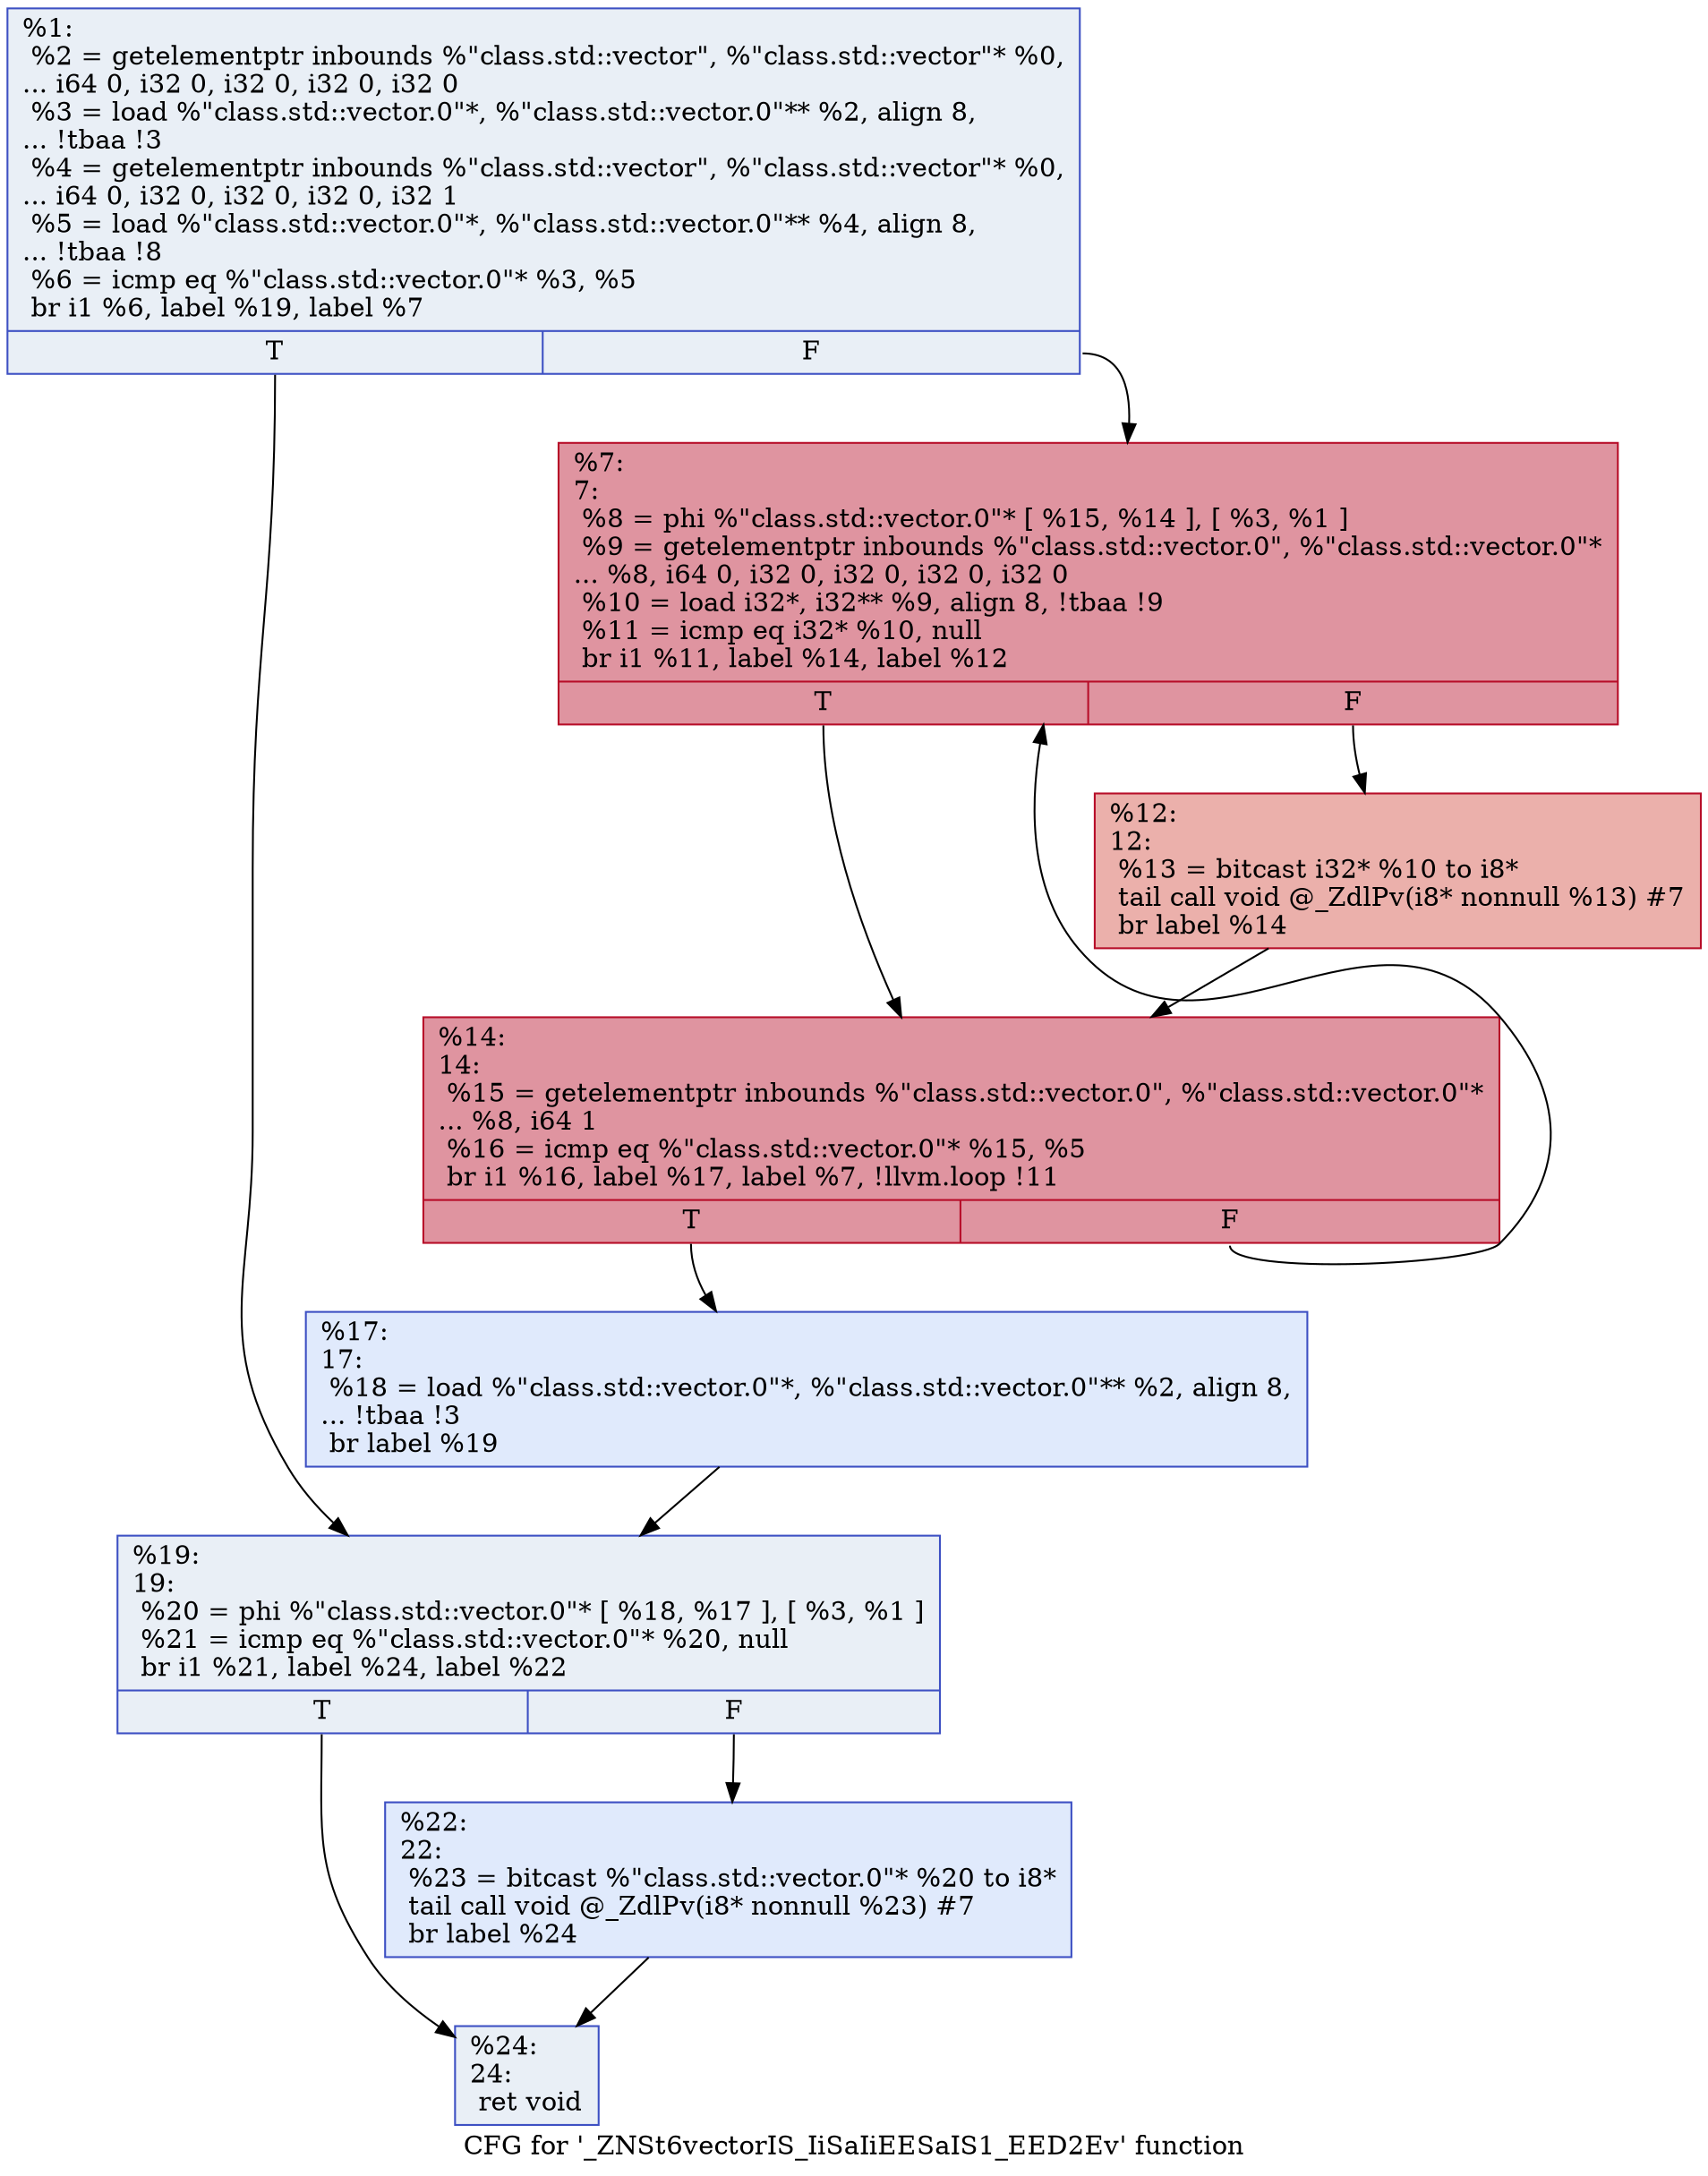digraph "CFG for '_ZNSt6vectorIS_IiSaIiEESaIS1_EED2Ev' function" {
	label="CFG for '_ZNSt6vectorIS_IiSaIiEESaIS1_EED2Ev' function";

	Node0x558e95313c40 [shape=record,color="#3d50c3ff", style=filled, fillcolor="#cedaeb70",label="{%1:\l  %2 = getelementptr inbounds %\"class.std::vector\", %\"class.std::vector\"* %0,\l... i64 0, i32 0, i32 0, i32 0, i32 0\l  %3 = load %\"class.std::vector.0\"*, %\"class.std::vector.0\"** %2, align 8,\l... !tbaa !3\l  %4 = getelementptr inbounds %\"class.std::vector\", %\"class.std::vector\"* %0,\l... i64 0, i32 0, i32 0, i32 0, i32 1\l  %5 = load %\"class.std::vector.0\"*, %\"class.std::vector.0\"** %4, align 8,\l... !tbaa !8\l  %6 = icmp eq %\"class.std::vector.0\"* %3, %5\l  br i1 %6, label %19, label %7\l|{<s0>T|<s1>F}}"];
	Node0x558e95313c40:s0 -> Node0x558e95314000;
	Node0x558e95313c40:s1 -> Node0x558e95314050;
	Node0x558e95314050 [shape=record,color="#b70d28ff", style=filled, fillcolor="#b70d2870",label="{%7:\l7:                                                \l  %8 = phi %\"class.std::vector.0\"* [ %15, %14 ], [ %3, %1 ]\l  %9 = getelementptr inbounds %\"class.std::vector.0\", %\"class.std::vector.0\"*\l... %8, i64 0, i32 0, i32 0, i32 0, i32 0\l  %10 = load i32*, i32** %9, align 8, !tbaa !9\l  %11 = icmp eq i32* %10, null\l  br i1 %11, label %14, label %12\l|{<s0>T|<s1>F}}"];
	Node0x558e95314050:s0 -> Node0x558e95314150;
	Node0x558e95314050:s1 -> Node0x558e95313f40;
	Node0x558e95313f40 [shape=record,color="#b70d28ff", style=filled, fillcolor="#d24b4070",label="{%12:\l12:                                               \l  %13 = bitcast i32* %10 to i8*\l  tail call void @_ZdlPv(i8* nonnull %13) #7\l  br label %14\l}"];
	Node0x558e95313f40 -> Node0x558e95314150;
	Node0x558e95314150 [shape=record,color="#b70d28ff", style=filled, fillcolor="#b70d2870",label="{%14:\l14:                                               \l  %15 = getelementptr inbounds %\"class.std::vector.0\", %\"class.std::vector.0\"*\l... %8, i64 1\l  %16 = icmp eq %\"class.std::vector.0\"* %15, %5\l  br i1 %16, label %17, label %7, !llvm.loop !11\l|{<s0>T|<s1>F}}"];
	Node0x558e95314150:s0 -> Node0x558e95314850;
	Node0x558e95314150:s1 -> Node0x558e95314050;
	Node0x558e95314850 [shape=record,color="#3d50c3ff", style=filled, fillcolor="#b9d0f970",label="{%17:\l17:                                               \l  %18 = load %\"class.std::vector.0\"*, %\"class.std::vector.0\"** %2, align 8,\l... !tbaa !3\l  br label %19\l}"];
	Node0x558e95314850 -> Node0x558e95314000;
	Node0x558e95314000 [shape=record,color="#3d50c3ff", style=filled, fillcolor="#cedaeb70",label="{%19:\l19:                                               \l  %20 = phi %\"class.std::vector.0\"* [ %18, %17 ], [ %3, %1 ]\l  %21 = icmp eq %\"class.std::vector.0\"* %20, null\l  br i1 %21, label %24, label %22\l|{<s0>T|<s1>F}}"];
	Node0x558e95314000:s0 -> Node0x558e95314b20;
	Node0x558e95314000:s1 -> Node0x558e95314b70;
	Node0x558e95314b70 [shape=record,color="#3d50c3ff", style=filled, fillcolor="#b9d0f970",label="{%22:\l22:                                               \l  %23 = bitcast %\"class.std::vector.0\"* %20 to i8*\l  tail call void @_ZdlPv(i8* nonnull %23) #7\l  br label %24\l}"];
	Node0x558e95314b70 -> Node0x558e95314b20;
	Node0x558e95314b20 [shape=record,color="#3d50c3ff", style=filled, fillcolor="#cedaeb70",label="{%24:\l24:                                               \l  ret void\l}"];
}
